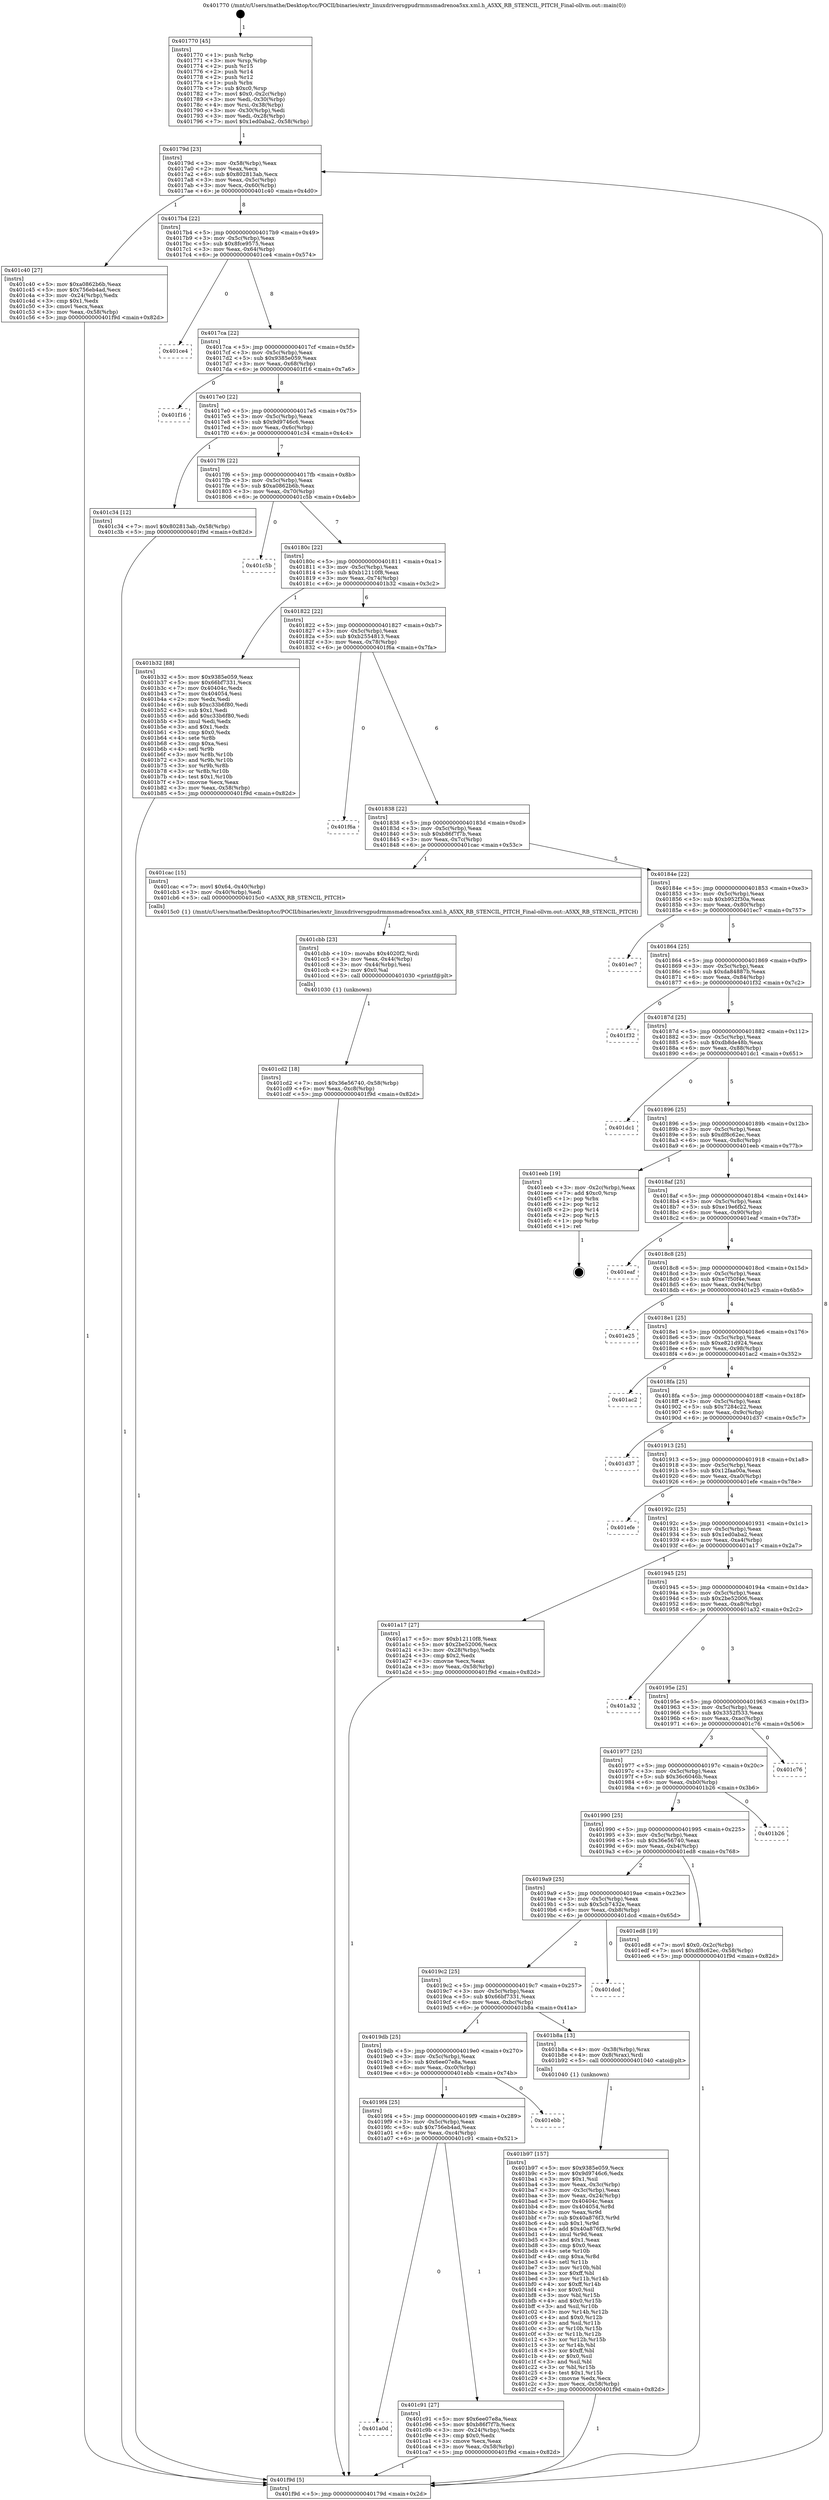 digraph "0x401770" {
  label = "0x401770 (/mnt/c/Users/mathe/Desktop/tcc/POCII/binaries/extr_linuxdriversgpudrmmsmadrenoa5xx.xml.h_A5XX_RB_STENCIL_PITCH_Final-ollvm.out::main(0))"
  labelloc = "t"
  node[shape=record]

  Entry [label="",width=0.3,height=0.3,shape=circle,fillcolor=black,style=filled]
  "0x40179d" [label="{
     0x40179d [23]\l
     | [instrs]\l
     &nbsp;&nbsp;0x40179d \<+3\>: mov -0x58(%rbp),%eax\l
     &nbsp;&nbsp;0x4017a0 \<+2\>: mov %eax,%ecx\l
     &nbsp;&nbsp;0x4017a2 \<+6\>: sub $0x802813ab,%ecx\l
     &nbsp;&nbsp;0x4017a8 \<+3\>: mov %eax,-0x5c(%rbp)\l
     &nbsp;&nbsp;0x4017ab \<+3\>: mov %ecx,-0x60(%rbp)\l
     &nbsp;&nbsp;0x4017ae \<+6\>: je 0000000000401c40 \<main+0x4d0\>\l
  }"]
  "0x401c40" [label="{
     0x401c40 [27]\l
     | [instrs]\l
     &nbsp;&nbsp;0x401c40 \<+5\>: mov $0xa0862b6b,%eax\l
     &nbsp;&nbsp;0x401c45 \<+5\>: mov $0x756eb4ad,%ecx\l
     &nbsp;&nbsp;0x401c4a \<+3\>: mov -0x24(%rbp),%edx\l
     &nbsp;&nbsp;0x401c4d \<+3\>: cmp $0x1,%edx\l
     &nbsp;&nbsp;0x401c50 \<+3\>: cmovl %ecx,%eax\l
     &nbsp;&nbsp;0x401c53 \<+3\>: mov %eax,-0x58(%rbp)\l
     &nbsp;&nbsp;0x401c56 \<+5\>: jmp 0000000000401f9d \<main+0x82d\>\l
  }"]
  "0x4017b4" [label="{
     0x4017b4 [22]\l
     | [instrs]\l
     &nbsp;&nbsp;0x4017b4 \<+5\>: jmp 00000000004017b9 \<main+0x49\>\l
     &nbsp;&nbsp;0x4017b9 \<+3\>: mov -0x5c(%rbp),%eax\l
     &nbsp;&nbsp;0x4017bc \<+5\>: sub $0x8fce9575,%eax\l
     &nbsp;&nbsp;0x4017c1 \<+3\>: mov %eax,-0x64(%rbp)\l
     &nbsp;&nbsp;0x4017c4 \<+6\>: je 0000000000401ce4 \<main+0x574\>\l
  }"]
  Exit [label="",width=0.3,height=0.3,shape=circle,fillcolor=black,style=filled,peripheries=2]
  "0x401ce4" [label="{
     0x401ce4\l
  }", style=dashed]
  "0x4017ca" [label="{
     0x4017ca [22]\l
     | [instrs]\l
     &nbsp;&nbsp;0x4017ca \<+5\>: jmp 00000000004017cf \<main+0x5f\>\l
     &nbsp;&nbsp;0x4017cf \<+3\>: mov -0x5c(%rbp),%eax\l
     &nbsp;&nbsp;0x4017d2 \<+5\>: sub $0x9385e059,%eax\l
     &nbsp;&nbsp;0x4017d7 \<+3\>: mov %eax,-0x68(%rbp)\l
     &nbsp;&nbsp;0x4017da \<+6\>: je 0000000000401f16 \<main+0x7a6\>\l
  }"]
  "0x401cd2" [label="{
     0x401cd2 [18]\l
     | [instrs]\l
     &nbsp;&nbsp;0x401cd2 \<+7\>: movl $0x36e56740,-0x58(%rbp)\l
     &nbsp;&nbsp;0x401cd9 \<+6\>: mov %eax,-0xc8(%rbp)\l
     &nbsp;&nbsp;0x401cdf \<+5\>: jmp 0000000000401f9d \<main+0x82d\>\l
  }"]
  "0x401f16" [label="{
     0x401f16\l
  }", style=dashed]
  "0x4017e0" [label="{
     0x4017e0 [22]\l
     | [instrs]\l
     &nbsp;&nbsp;0x4017e0 \<+5\>: jmp 00000000004017e5 \<main+0x75\>\l
     &nbsp;&nbsp;0x4017e5 \<+3\>: mov -0x5c(%rbp),%eax\l
     &nbsp;&nbsp;0x4017e8 \<+5\>: sub $0x9d9746c6,%eax\l
     &nbsp;&nbsp;0x4017ed \<+3\>: mov %eax,-0x6c(%rbp)\l
     &nbsp;&nbsp;0x4017f0 \<+6\>: je 0000000000401c34 \<main+0x4c4\>\l
  }"]
  "0x401cbb" [label="{
     0x401cbb [23]\l
     | [instrs]\l
     &nbsp;&nbsp;0x401cbb \<+10\>: movabs $0x4020f2,%rdi\l
     &nbsp;&nbsp;0x401cc5 \<+3\>: mov %eax,-0x44(%rbp)\l
     &nbsp;&nbsp;0x401cc8 \<+3\>: mov -0x44(%rbp),%esi\l
     &nbsp;&nbsp;0x401ccb \<+2\>: mov $0x0,%al\l
     &nbsp;&nbsp;0x401ccd \<+5\>: call 0000000000401030 \<printf@plt\>\l
     | [calls]\l
     &nbsp;&nbsp;0x401030 \{1\} (unknown)\l
  }"]
  "0x401c34" [label="{
     0x401c34 [12]\l
     | [instrs]\l
     &nbsp;&nbsp;0x401c34 \<+7\>: movl $0x802813ab,-0x58(%rbp)\l
     &nbsp;&nbsp;0x401c3b \<+5\>: jmp 0000000000401f9d \<main+0x82d\>\l
  }"]
  "0x4017f6" [label="{
     0x4017f6 [22]\l
     | [instrs]\l
     &nbsp;&nbsp;0x4017f6 \<+5\>: jmp 00000000004017fb \<main+0x8b\>\l
     &nbsp;&nbsp;0x4017fb \<+3\>: mov -0x5c(%rbp),%eax\l
     &nbsp;&nbsp;0x4017fe \<+5\>: sub $0xa0862b6b,%eax\l
     &nbsp;&nbsp;0x401803 \<+3\>: mov %eax,-0x70(%rbp)\l
     &nbsp;&nbsp;0x401806 \<+6\>: je 0000000000401c5b \<main+0x4eb\>\l
  }"]
  "0x401a0d" [label="{
     0x401a0d\l
  }", style=dashed]
  "0x401c5b" [label="{
     0x401c5b\l
  }", style=dashed]
  "0x40180c" [label="{
     0x40180c [22]\l
     | [instrs]\l
     &nbsp;&nbsp;0x40180c \<+5\>: jmp 0000000000401811 \<main+0xa1\>\l
     &nbsp;&nbsp;0x401811 \<+3\>: mov -0x5c(%rbp),%eax\l
     &nbsp;&nbsp;0x401814 \<+5\>: sub $0xb12110f8,%eax\l
     &nbsp;&nbsp;0x401819 \<+3\>: mov %eax,-0x74(%rbp)\l
     &nbsp;&nbsp;0x40181c \<+6\>: je 0000000000401b32 \<main+0x3c2\>\l
  }"]
  "0x401c91" [label="{
     0x401c91 [27]\l
     | [instrs]\l
     &nbsp;&nbsp;0x401c91 \<+5\>: mov $0x6ee07e8a,%eax\l
     &nbsp;&nbsp;0x401c96 \<+5\>: mov $0xb86f7f7b,%ecx\l
     &nbsp;&nbsp;0x401c9b \<+3\>: mov -0x24(%rbp),%edx\l
     &nbsp;&nbsp;0x401c9e \<+3\>: cmp $0x0,%edx\l
     &nbsp;&nbsp;0x401ca1 \<+3\>: cmove %ecx,%eax\l
     &nbsp;&nbsp;0x401ca4 \<+3\>: mov %eax,-0x58(%rbp)\l
     &nbsp;&nbsp;0x401ca7 \<+5\>: jmp 0000000000401f9d \<main+0x82d\>\l
  }"]
  "0x401b32" [label="{
     0x401b32 [88]\l
     | [instrs]\l
     &nbsp;&nbsp;0x401b32 \<+5\>: mov $0x9385e059,%eax\l
     &nbsp;&nbsp;0x401b37 \<+5\>: mov $0x66bf7331,%ecx\l
     &nbsp;&nbsp;0x401b3c \<+7\>: mov 0x40404c,%edx\l
     &nbsp;&nbsp;0x401b43 \<+7\>: mov 0x404054,%esi\l
     &nbsp;&nbsp;0x401b4a \<+2\>: mov %edx,%edi\l
     &nbsp;&nbsp;0x401b4c \<+6\>: sub $0xc33b6f80,%edi\l
     &nbsp;&nbsp;0x401b52 \<+3\>: sub $0x1,%edi\l
     &nbsp;&nbsp;0x401b55 \<+6\>: add $0xc33b6f80,%edi\l
     &nbsp;&nbsp;0x401b5b \<+3\>: imul %edi,%edx\l
     &nbsp;&nbsp;0x401b5e \<+3\>: and $0x1,%edx\l
     &nbsp;&nbsp;0x401b61 \<+3\>: cmp $0x0,%edx\l
     &nbsp;&nbsp;0x401b64 \<+4\>: sete %r8b\l
     &nbsp;&nbsp;0x401b68 \<+3\>: cmp $0xa,%esi\l
     &nbsp;&nbsp;0x401b6b \<+4\>: setl %r9b\l
     &nbsp;&nbsp;0x401b6f \<+3\>: mov %r8b,%r10b\l
     &nbsp;&nbsp;0x401b72 \<+3\>: and %r9b,%r10b\l
     &nbsp;&nbsp;0x401b75 \<+3\>: xor %r9b,%r8b\l
     &nbsp;&nbsp;0x401b78 \<+3\>: or %r8b,%r10b\l
     &nbsp;&nbsp;0x401b7b \<+4\>: test $0x1,%r10b\l
     &nbsp;&nbsp;0x401b7f \<+3\>: cmovne %ecx,%eax\l
     &nbsp;&nbsp;0x401b82 \<+3\>: mov %eax,-0x58(%rbp)\l
     &nbsp;&nbsp;0x401b85 \<+5\>: jmp 0000000000401f9d \<main+0x82d\>\l
  }"]
  "0x401822" [label="{
     0x401822 [22]\l
     | [instrs]\l
     &nbsp;&nbsp;0x401822 \<+5\>: jmp 0000000000401827 \<main+0xb7\>\l
     &nbsp;&nbsp;0x401827 \<+3\>: mov -0x5c(%rbp),%eax\l
     &nbsp;&nbsp;0x40182a \<+5\>: sub $0xb2554813,%eax\l
     &nbsp;&nbsp;0x40182f \<+3\>: mov %eax,-0x78(%rbp)\l
     &nbsp;&nbsp;0x401832 \<+6\>: je 0000000000401f6a \<main+0x7fa\>\l
  }"]
  "0x4019f4" [label="{
     0x4019f4 [25]\l
     | [instrs]\l
     &nbsp;&nbsp;0x4019f4 \<+5\>: jmp 00000000004019f9 \<main+0x289\>\l
     &nbsp;&nbsp;0x4019f9 \<+3\>: mov -0x5c(%rbp),%eax\l
     &nbsp;&nbsp;0x4019fc \<+5\>: sub $0x756eb4ad,%eax\l
     &nbsp;&nbsp;0x401a01 \<+6\>: mov %eax,-0xc4(%rbp)\l
     &nbsp;&nbsp;0x401a07 \<+6\>: je 0000000000401c91 \<main+0x521\>\l
  }"]
  "0x401f6a" [label="{
     0x401f6a\l
  }", style=dashed]
  "0x401838" [label="{
     0x401838 [22]\l
     | [instrs]\l
     &nbsp;&nbsp;0x401838 \<+5\>: jmp 000000000040183d \<main+0xcd\>\l
     &nbsp;&nbsp;0x40183d \<+3\>: mov -0x5c(%rbp),%eax\l
     &nbsp;&nbsp;0x401840 \<+5\>: sub $0xb86f7f7b,%eax\l
     &nbsp;&nbsp;0x401845 \<+3\>: mov %eax,-0x7c(%rbp)\l
     &nbsp;&nbsp;0x401848 \<+6\>: je 0000000000401cac \<main+0x53c\>\l
  }"]
  "0x401ebb" [label="{
     0x401ebb\l
  }", style=dashed]
  "0x401cac" [label="{
     0x401cac [15]\l
     | [instrs]\l
     &nbsp;&nbsp;0x401cac \<+7\>: movl $0x64,-0x40(%rbp)\l
     &nbsp;&nbsp;0x401cb3 \<+3\>: mov -0x40(%rbp),%edi\l
     &nbsp;&nbsp;0x401cb6 \<+5\>: call 00000000004015c0 \<A5XX_RB_STENCIL_PITCH\>\l
     | [calls]\l
     &nbsp;&nbsp;0x4015c0 \{1\} (/mnt/c/Users/mathe/Desktop/tcc/POCII/binaries/extr_linuxdriversgpudrmmsmadrenoa5xx.xml.h_A5XX_RB_STENCIL_PITCH_Final-ollvm.out::A5XX_RB_STENCIL_PITCH)\l
  }"]
  "0x40184e" [label="{
     0x40184e [22]\l
     | [instrs]\l
     &nbsp;&nbsp;0x40184e \<+5\>: jmp 0000000000401853 \<main+0xe3\>\l
     &nbsp;&nbsp;0x401853 \<+3\>: mov -0x5c(%rbp),%eax\l
     &nbsp;&nbsp;0x401856 \<+5\>: sub $0xb952f30a,%eax\l
     &nbsp;&nbsp;0x40185b \<+3\>: mov %eax,-0x80(%rbp)\l
     &nbsp;&nbsp;0x40185e \<+6\>: je 0000000000401ec7 \<main+0x757\>\l
  }"]
  "0x401b97" [label="{
     0x401b97 [157]\l
     | [instrs]\l
     &nbsp;&nbsp;0x401b97 \<+5\>: mov $0x9385e059,%ecx\l
     &nbsp;&nbsp;0x401b9c \<+5\>: mov $0x9d9746c6,%edx\l
     &nbsp;&nbsp;0x401ba1 \<+3\>: mov $0x1,%sil\l
     &nbsp;&nbsp;0x401ba4 \<+3\>: mov %eax,-0x3c(%rbp)\l
     &nbsp;&nbsp;0x401ba7 \<+3\>: mov -0x3c(%rbp),%eax\l
     &nbsp;&nbsp;0x401baa \<+3\>: mov %eax,-0x24(%rbp)\l
     &nbsp;&nbsp;0x401bad \<+7\>: mov 0x40404c,%eax\l
     &nbsp;&nbsp;0x401bb4 \<+8\>: mov 0x404054,%r8d\l
     &nbsp;&nbsp;0x401bbc \<+3\>: mov %eax,%r9d\l
     &nbsp;&nbsp;0x401bbf \<+7\>: sub $0x40a876f3,%r9d\l
     &nbsp;&nbsp;0x401bc6 \<+4\>: sub $0x1,%r9d\l
     &nbsp;&nbsp;0x401bca \<+7\>: add $0x40a876f3,%r9d\l
     &nbsp;&nbsp;0x401bd1 \<+4\>: imul %r9d,%eax\l
     &nbsp;&nbsp;0x401bd5 \<+3\>: and $0x1,%eax\l
     &nbsp;&nbsp;0x401bd8 \<+3\>: cmp $0x0,%eax\l
     &nbsp;&nbsp;0x401bdb \<+4\>: sete %r10b\l
     &nbsp;&nbsp;0x401bdf \<+4\>: cmp $0xa,%r8d\l
     &nbsp;&nbsp;0x401be3 \<+4\>: setl %r11b\l
     &nbsp;&nbsp;0x401be7 \<+3\>: mov %r10b,%bl\l
     &nbsp;&nbsp;0x401bea \<+3\>: xor $0xff,%bl\l
     &nbsp;&nbsp;0x401bed \<+3\>: mov %r11b,%r14b\l
     &nbsp;&nbsp;0x401bf0 \<+4\>: xor $0xff,%r14b\l
     &nbsp;&nbsp;0x401bf4 \<+4\>: xor $0x0,%sil\l
     &nbsp;&nbsp;0x401bf8 \<+3\>: mov %bl,%r15b\l
     &nbsp;&nbsp;0x401bfb \<+4\>: and $0x0,%r15b\l
     &nbsp;&nbsp;0x401bff \<+3\>: and %sil,%r10b\l
     &nbsp;&nbsp;0x401c02 \<+3\>: mov %r14b,%r12b\l
     &nbsp;&nbsp;0x401c05 \<+4\>: and $0x0,%r12b\l
     &nbsp;&nbsp;0x401c09 \<+3\>: and %sil,%r11b\l
     &nbsp;&nbsp;0x401c0c \<+3\>: or %r10b,%r15b\l
     &nbsp;&nbsp;0x401c0f \<+3\>: or %r11b,%r12b\l
     &nbsp;&nbsp;0x401c12 \<+3\>: xor %r12b,%r15b\l
     &nbsp;&nbsp;0x401c15 \<+3\>: or %r14b,%bl\l
     &nbsp;&nbsp;0x401c18 \<+3\>: xor $0xff,%bl\l
     &nbsp;&nbsp;0x401c1b \<+4\>: or $0x0,%sil\l
     &nbsp;&nbsp;0x401c1f \<+3\>: and %sil,%bl\l
     &nbsp;&nbsp;0x401c22 \<+3\>: or %bl,%r15b\l
     &nbsp;&nbsp;0x401c25 \<+4\>: test $0x1,%r15b\l
     &nbsp;&nbsp;0x401c29 \<+3\>: cmovne %edx,%ecx\l
     &nbsp;&nbsp;0x401c2c \<+3\>: mov %ecx,-0x58(%rbp)\l
     &nbsp;&nbsp;0x401c2f \<+5\>: jmp 0000000000401f9d \<main+0x82d\>\l
  }"]
  "0x401ec7" [label="{
     0x401ec7\l
  }", style=dashed]
  "0x401864" [label="{
     0x401864 [25]\l
     | [instrs]\l
     &nbsp;&nbsp;0x401864 \<+5\>: jmp 0000000000401869 \<main+0xf9\>\l
     &nbsp;&nbsp;0x401869 \<+3\>: mov -0x5c(%rbp),%eax\l
     &nbsp;&nbsp;0x40186c \<+5\>: sub $0xda84887b,%eax\l
     &nbsp;&nbsp;0x401871 \<+6\>: mov %eax,-0x84(%rbp)\l
     &nbsp;&nbsp;0x401877 \<+6\>: je 0000000000401f32 \<main+0x7c2\>\l
  }"]
  "0x4019db" [label="{
     0x4019db [25]\l
     | [instrs]\l
     &nbsp;&nbsp;0x4019db \<+5\>: jmp 00000000004019e0 \<main+0x270\>\l
     &nbsp;&nbsp;0x4019e0 \<+3\>: mov -0x5c(%rbp),%eax\l
     &nbsp;&nbsp;0x4019e3 \<+5\>: sub $0x6ee07e8a,%eax\l
     &nbsp;&nbsp;0x4019e8 \<+6\>: mov %eax,-0xc0(%rbp)\l
     &nbsp;&nbsp;0x4019ee \<+6\>: je 0000000000401ebb \<main+0x74b\>\l
  }"]
  "0x401f32" [label="{
     0x401f32\l
  }", style=dashed]
  "0x40187d" [label="{
     0x40187d [25]\l
     | [instrs]\l
     &nbsp;&nbsp;0x40187d \<+5\>: jmp 0000000000401882 \<main+0x112\>\l
     &nbsp;&nbsp;0x401882 \<+3\>: mov -0x5c(%rbp),%eax\l
     &nbsp;&nbsp;0x401885 \<+5\>: sub $0xdb8de48b,%eax\l
     &nbsp;&nbsp;0x40188a \<+6\>: mov %eax,-0x88(%rbp)\l
     &nbsp;&nbsp;0x401890 \<+6\>: je 0000000000401dc1 \<main+0x651\>\l
  }"]
  "0x401b8a" [label="{
     0x401b8a [13]\l
     | [instrs]\l
     &nbsp;&nbsp;0x401b8a \<+4\>: mov -0x38(%rbp),%rax\l
     &nbsp;&nbsp;0x401b8e \<+4\>: mov 0x8(%rax),%rdi\l
     &nbsp;&nbsp;0x401b92 \<+5\>: call 0000000000401040 \<atoi@plt\>\l
     | [calls]\l
     &nbsp;&nbsp;0x401040 \{1\} (unknown)\l
  }"]
  "0x401dc1" [label="{
     0x401dc1\l
  }", style=dashed]
  "0x401896" [label="{
     0x401896 [25]\l
     | [instrs]\l
     &nbsp;&nbsp;0x401896 \<+5\>: jmp 000000000040189b \<main+0x12b\>\l
     &nbsp;&nbsp;0x40189b \<+3\>: mov -0x5c(%rbp),%eax\l
     &nbsp;&nbsp;0x40189e \<+5\>: sub $0xdf8c62ec,%eax\l
     &nbsp;&nbsp;0x4018a3 \<+6\>: mov %eax,-0x8c(%rbp)\l
     &nbsp;&nbsp;0x4018a9 \<+6\>: je 0000000000401eeb \<main+0x77b\>\l
  }"]
  "0x4019c2" [label="{
     0x4019c2 [25]\l
     | [instrs]\l
     &nbsp;&nbsp;0x4019c2 \<+5\>: jmp 00000000004019c7 \<main+0x257\>\l
     &nbsp;&nbsp;0x4019c7 \<+3\>: mov -0x5c(%rbp),%eax\l
     &nbsp;&nbsp;0x4019ca \<+5\>: sub $0x66bf7331,%eax\l
     &nbsp;&nbsp;0x4019cf \<+6\>: mov %eax,-0xbc(%rbp)\l
     &nbsp;&nbsp;0x4019d5 \<+6\>: je 0000000000401b8a \<main+0x41a\>\l
  }"]
  "0x401eeb" [label="{
     0x401eeb [19]\l
     | [instrs]\l
     &nbsp;&nbsp;0x401eeb \<+3\>: mov -0x2c(%rbp),%eax\l
     &nbsp;&nbsp;0x401eee \<+7\>: add $0xc0,%rsp\l
     &nbsp;&nbsp;0x401ef5 \<+1\>: pop %rbx\l
     &nbsp;&nbsp;0x401ef6 \<+2\>: pop %r12\l
     &nbsp;&nbsp;0x401ef8 \<+2\>: pop %r14\l
     &nbsp;&nbsp;0x401efa \<+2\>: pop %r15\l
     &nbsp;&nbsp;0x401efc \<+1\>: pop %rbp\l
     &nbsp;&nbsp;0x401efd \<+1\>: ret\l
  }"]
  "0x4018af" [label="{
     0x4018af [25]\l
     | [instrs]\l
     &nbsp;&nbsp;0x4018af \<+5\>: jmp 00000000004018b4 \<main+0x144\>\l
     &nbsp;&nbsp;0x4018b4 \<+3\>: mov -0x5c(%rbp),%eax\l
     &nbsp;&nbsp;0x4018b7 \<+5\>: sub $0xe19e6fb2,%eax\l
     &nbsp;&nbsp;0x4018bc \<+6\>: mov %eax,-0x90(%rbp)\l
     &nbsp;&nbsp;0x4018c2 \<+6\>: je 0000000000401eaf \<main+0x73f\>\l
  }"]
  "0x401dcd" [label="{
     0x401dcd\l
  }", style=dashed]
  "0x401eaf" [label="{
     0x401eaf\l
  }", style=dashed]
  "0x4018c8" [label="{
     0x4018c8 [25]\l
     | [instrs]\l
     &nbsp;&nbsp;0x4018c8 \<+5\>: jmp 00000000004018cd \<main+0x15d\>\l
     &nbsp;&nbsp;0x4018cd \<+3\>: mov -0x5c(%rbp),%eax\l
     &nbsp;&nbsp;0x4018d0 \<+5\>: sub $0xe7f50f4e,%eax\l
     &nbsp;&nbsp;0x4018d5 \<+6\>: mov %eax,-0x94(%rbp)\l
     &nbsp;&nbsp;0x4018db \<+6\>: je 0000000000401e25 \<main+0x6b5\>\l
  }"]
  "0x4019a9" [label="{
     0x4019a9 [25]\l
     | [instrs]\l
     &nbsp;&nbsp;0x4019a9 \<+5\>: jmp 00000000004019ae \<main+0x23e\>\l
     &nbsp;&nbsp;0x4019ae \<+3\>: mov -0x5c(%rbp),%eax\l
     &nbsp;&nbsp;0x4019b1 \<+5\>: sub $0x5cb7432e,%eax\l
     &nbsp;&nbsp;0x4019b6 \<+6\>: mov %eax,-0xb8(%rbp)\l
     &nbsp;&nbsp;0x4019bc \<+6\>: je 0000000000401dcd \<main+0x65d\>\l
  }"]
  "0x401e25" [label="{
     0x401e25\l
  }", style=dashed]
  "0x4018e1" [label="{
     0x4018e1 [25]\l
     | [instrs]\l
     &nbsp;&nbsp;0x4018e1 \<+5\>: jmp 00000000004018e6 \<main+0x176\>\l
     &nbsp;&nbsp;0x4018e6 \<+3\>: mov -0x5c(%rbp),%eax\l
     &nbsp;&nbsp;0x4018e9 \<+5\>: sub $0xe821d924,%eax\l
     &nbsp;&nbsp;0x4018ee \<+6\>: mov %eax,-0x98(%rbp)\l
     &nbsp;&nbsp;0x4018f4 \<+6\>: je 0000000000401ac2 \<main+0x352\>\l
  }"]
  "0x401ed8" [label="{
     0x401ed8 [19]\l
     | [instrs]\l
     &nbsp;&nbsp;0x401ed8 \<+7\>: movl $0x0,-0x2c(%rbp)\l
     &nbsp;&nbsp;0x401edf \<+7\>: movl $0xdf8c62ec,-0x58(%rbp)\l
     &nbsp;&nbsp;0x401ee6 \<+5\>: jmp 0000000000401f9d \<main+0x82d\>\l
  }"]
  "0x401ac2" [label="{
     0x401ac2\l
  }", style=dashed]
  "0x4018fa" [label="{
     0x4018fa [25]\l
     | [instrs]\l
     &nbsp;&nbsp;0x4018fa \<+5\>: jmp 00000000004018ff \<main+0x18f\>\l
     &nbsp;&nbsp;0x4018ff \<+3\>: mov -0x5c(%rbp),%eax\l
     &nbsp;&nbsp;0x401902 \<+5\>: sub $0x7284c22,%eax\l
     &nbsp;&nbsp;0x401907 \<+6\>: mov %eax,-0x9c(%rbp)\l
     &nbsp;&nbsp;0x40190d \<+6\>: je 0000000000401d37 \<main+0x5c7\>\l
  }"]
  "0x401990" [label="{
     0x401990 [25]\l
     | [instrs]\l
     &nbsp;&nbsp;0x401990 \<+5\>: jmp 0000000000401995 \<main+0x225\>\l
     &nbsp;&nbsp;0x401995 \<+3\>: mov -0x5c(%rbp),%eax\l
     &nbsp;&nbsp;0x401998 \<+5\>: sub $0x36e56740,%eax\l
     &nbsp;&nbsp;0x40199d \<+6\>: mov %eax,-0xb4(%rbp)\l
     &nbsp;&nbsp;0x4019a3 \<+6\>: je 0000000000401ed8 \<main+0x768\>\l
  }"]
  "0x401d37" [label="{
     0x401d37\l
  }", style=dashed]
  "0x401913" [label="{
     0x401913 [25]\l
     | [instrs]\l
     &nbsp;&nbsp;0x401913 \<+5\>: jmp 0000000000401918 \<main+0x1a8\>\l
     &nbsp;&nbsp;0x401918 \<+3\>: mov -0x5c(%rbp),%eax\l
     &nbsp;&nbsp;0x40191b \<+5\>: sub $0x12faa00a,%eax\l
     &nbsp;&nbsp;0x401920 \<+6\>: mov %eax,-0xa0(%rbp)\l
     &nbsp;&nbsp;0x401926 \<+6\>: je 0000000000401efe \<main+0x78e\>\l
  }"]
  "0x401b26" [label="{
     0x401b26\l
  }", style=dashed]
  "0x401efe" [label="{
     0x401efe\l
  }", style=dashed]
  "0x40192c" [label="{
     0x40192c [25]\l
     | [instrs]\l
     &nbsp;&nbsp;0x40192c \<+5\>: jmp 0000000000401931 \<main+0x1c1\>\l
     &nbsp;&nbsp;0x401931 \<+3\>: mov -0x5c(%rbp),%eax\l
     &nbsp;&nbsp;0x401934 \<+5\>: sub $0x1ed0aba2,%eax\l
     &nbsp;&nbsp;0x401939 \<+6\>: mov %eax,-0xa4(%rbp)\l
     &nbsp;&nbsp;0x40193f \<+6\>: je 0000000000401a17 \<main+0x2a7\>\l
  }"]
  "0x401977" [label="{
     0x401977 [25]\l
     | [instrs]\l
     &nbsp;&nbsp;0x401977 \<+5\>: jmp 000000000040197c \<main+0x20c\>\l
     &nbsp;&nbsp;0x40197c \<+3\>: mov -0x5c(%rbp),%eax\l
     &nbsp;&nbsp;0x40197f \<+5\>: sub $0x36c6046b,%eax\l
     &nbsp;&nbsp;0x401984 \<+6\>: mov %eax,-0xb0(%rbp)\l
     &nbsp;&nbsp;0x40198a \<+6\>: je 0000000000401b26 \<main+0x3b6\>\l
  }"]
  "0x401a17" [label="{
     0x401a17 [27]\l
     | [instrs]\l
     &nbsp;&nbsp;0x401a17 \<+5\>: mov $0xb12110f8,%eax\l
     &nbsp;&nbsp;0x401a1c \<+5\>: mov $0x2be52006,%ecx\l
     &nbsp;&nbsp;0x401a21 \<+3\>: mov -0x28(%rbp),%edx\l
     &nbsp;&nbsp;0x401a24 \<+3\>: cmp $0x2,%edx\l
     &nbsp;&nbsp;0x401a27 \<+3\>: cmovne %ecx,%eax\l
     &nbsp;&nbsp;0x401a2a \<+3\>: mov %eax,-0x58(%rbp)\l
     &nbsp;&nbsp;0x401a2d \<+5\>: jmp 0000000000401f9d \<main+0x82d\>\l
  }"]
  "0x401945" [label="{
     0x401945 [25]\l
     | [instrs]\l
     &nbsp;&nbsp;0x401945 \<+5\>: jmp 000000000040194a \<main+0x1da\>\l
     &nbsp;&nbsp;0x40194a \<+3\>: mov -0x5c(%rbp),%eax\l
     &nbsp;&nbsp;0x40194d \<+5\>: sub $0x2be52006,%eax\l
     &nbsp;&nbsp;0x401952 \<+6\>: mov %eax,-0xa8(%rbp)\l
     &nbsp;&nbsp;0x401958 \<+6\>: je 0000000000401a32 \<main+0x2c2\>\l
  }"]
  "0x401f9d" [label="{
     0x401f9d [5]\l
     | [instrs]\l
     &nbsp;&nbsp;0x401f9d \<+5\>: jmp 000000000040179d \<main+0x2d\>\l
  }"]
  "0x401770" [label="{
     0x401770 [45]\l
     | [instrs]\l
     &nbsp;&nbsp;0x401770 \<+1\>: push %rbp\l
     &nbsp;&nbsp;0x401771 \<+3\>: mov %rsp,%rbp\l
     &nbsp;&nbsp;0x401774 \<+2\>: push %r15\l
     &nbsp;&nbsp;0x401776 \<+2\>: push %r14\l
     &nbsp;&nbsp;0x401778 \<+2\>: push %r12\l
     &nbsp;&nbsp;0x40177a \<+1\>: push %rbx\l
     &nbsp;&nbsp;0x40177b \<+7\>: sub $0xc0,%rsp\l
     &nbsp;&nbsp;0x401782 \<+7\>: movl $0x0,-0x2c(%rbp)\l
     &nbsp;&nbsp;0x401789 \<+3\>: mov %edi,-0x30(%rbp)\l
     &nbsp;&nbsp;0x40178c \<+4\>: mov %rsi,-0x38(%rbp)\l
     &nbsp;&nbsp;0x401790 \<+3\>: mov -0x30(%rbp),%edi\l
     &nbsp;&nbsp;0x401793 \<+3\>: mov %edi,-0x28(%rbp)\l
     &nbsp;&nbsp;0x401796 \<+7\>: movl $0x1ed0aba2,-0x58(%rbp)\l
  }"]
  "0x401c76" [label="{
     0x401c76\l
  }", style=dashed]
  "0x401a32" [label="{
     0x401a32\l
  }", style=dashed]
  "0x40195e" [label="{
     0x40195e [25]\l
     | [instrs]\l
     &nbsp;&nbsp;0x40195e \<+5\>: jmp 0000000000401963 \<main+0x1f3\>\l
     &nbsp;&nbsp;0x401963 \<+3\>: mov -0x5c(%rbp),%eax\l
     &nbsp;&nbsp;0x401966 \<+5\>: sub $0x3352f533,%eax\l
     &nbsp;&nbsp;0x40196b \<+6\>: mov %eax,-0xac(%rbp)\l
     &nbsp;&nbsp;0x401971 \<+6\>: je 0000000000401c76 \<main+0x506\>\l
  }"]
  Entry -> "0x401770" [label=" 1"]
  "0x40179d" -> "0x401c40" [label=" 1"]
  "0x40179d" -> "0x4017b4" [label=" 8"]
  "0x401eeb" -> Exit [label=" 1"]
  "0x4017b4" -> "0x401ce4" [label=" 0"]
  "0x4017b4" -> "0x4017ca" [label=" 8"]
  "0x401ed8" -> "0x401f9d" [label=" 1"]
  "0x4017ca" -> "0x401f16" [label=" 0"]
  "0x4017ca" -> "0x4017e0" [label=" 8"]
  "0x401cd2" -> "0x401f9d" [label=" 1"]
  "0x4017e0" -> "0x401c34" [label=" 1"]
  "0x4017e0" -> "0x4017f6" [label=" 7"]
  "0x401cbb" -> "0x401cd2" [label=" 1"]
  "0x4017f6" -> "0x401c5b" [label=" 0"]
  "0x4017f6" -> "0x40180c" [label=" 7"]
  "0x401cac" -> "0x401cbb" [label=" 1"]
  "0x40180c" -> "0x401b32" [label=" 1"]
  "0x40180c" -> "0x401822" [label=" 6"]
  "0x401c91" -> "0x401f9d" [label=" 1"]
  "0x401822" -> "0x401f6a" [label=" 0"]
  "0x401822" -> "0x401838" [label=" 6"]
  "0x4019f4" -> "0x401c91" [label=" 1"]
  "0x401838" -> "0x401cac" [label=" 1"]
  "0x401838" -> "0x40184e" [label=" 5"]
  "0x4019f4" -> "0x401a0d" [label=" 0"]
  "0x40184e" -> "0x401ec7" [label=" 0"]
  "0x40184e" -> "0x401864" [label=" 5"]
  "0x4019db" -> "0x401ebb" [label=" 0"]
  "0x401864" -> "0x401f32" [label=" 0"]
  "0x401864" -> "0x40187d" [label=" 5"]
  "0x4019db" -> "0x4019f4" [label=" 1"]
  "0x40187d" -> "0x401dc1" [label=" 0"]
  "0x40187d" -> "0x401896" [label=" 5"]
  "0x401c40" -> "0x401f9d" [label=" 1"]
  "0x401896" -> "0x401eeb" [label=" 1"]
  "0x401896" -> "0x4018af" [label=" 4"]
  "0x401b97" -> "0x401f9d" [label=" 1"]
  "0x4018af" -> "0x401eaf" [label=" 0"]
  "0x4018af" -> "0x4018c8" [label=" 4"]
  "0x401b8a" -> "0x401b97" [label=" 1"]
  "0x4018c8" -> "0x401e25" [label=" 0"]
  "0x4018c8" -> "0x4018e1" [label=" 4"]
  "0x4019c2" -> "0x401b8a" [label=" 1"]
  "0x4018e1" -> "0x401ac2" [label=" 0"]
  "0x4018e1" -> "0x4018fa" [label=" 4"]
  "0x401c34" -> "0x401f9d" [label=" 1"]
  "0x4018fa" -> "0x401d37" [label=" 0"]
  "0x4018fa" -> "0x401913" [label=" 4"]
  "0x4019a9" -> "0x401dcd" [label=" 0"]
  "0x401913" -> "0x401efe" [label=" 0"]
  "0x401913" -> "0x40192c" [label=" 4"]
  "0x4019c2" -> "0x4019db" [label=" 1"]
  "0x40192c" -> "0x401a17" [label=" 1"]
  "0x40192c" -> "0x401945" [label=" 3"]
  "0x401a17" -> "0x401f9d" [label=" 1"]
  "0x401770" -> "0x40179d" [label=" 1"]
  "0x401f9d" -> "0x40179d" [label=" 8"]
  "0x401b32" -> "0x401f9d" [label=" 1"]
  "0x401990" -> "0x401ed8" [label=" 1"]
  "0x401945" -> "0x401a32" [label=" 0"]
  "0x401945" -> "0x40195e" [label=" 3"]
  "0x4019a9" -> "0x4019c2" [label=" 2"]
  "0x40195e" -> "0x401c76" [label=" 0"]
  "0x40195e" -> "0x401977" [label=" 3"]
  "0x401990" -> "0x4019a9" [label=" 2"]
  "0x401977" -> "0x401b26" [label=" 0"]
  "0x401977" -> "0x401990" [label=" 3"]
}
